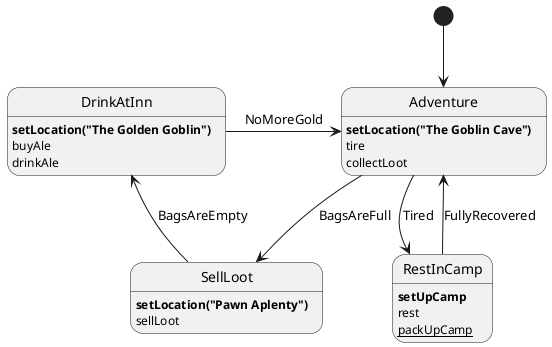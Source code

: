 @startuml
'https://plantuml.com/state-diagram

Adventure : **setLocation("The Goblin Cave")**
Adventure : tire
Adventure : collectLoot

RestInCamp : **setUpCamp**
RestInCamp : rest
RestInCamp : __packUpCamp__

SellLoot : **setLocation("Pawn Aplenty")**
SellLoot : sellLoot

DrinkAtInn : **setLocation("The Golden Goblin")**
DrinkAtInn : buyAle
DrinkAtInn : drinkAle

[*] --> Adventure
RestInCamp --> Adventure : FullyRecovered
Adventure --> SellLoot : BagsAreFull
Adventure --> RestInCamp : Tired
SellLoot --> DrinkAtInn : BagsAreEmpty
DrinkAtInn -> Adventure : NoMoreGold

@enduml